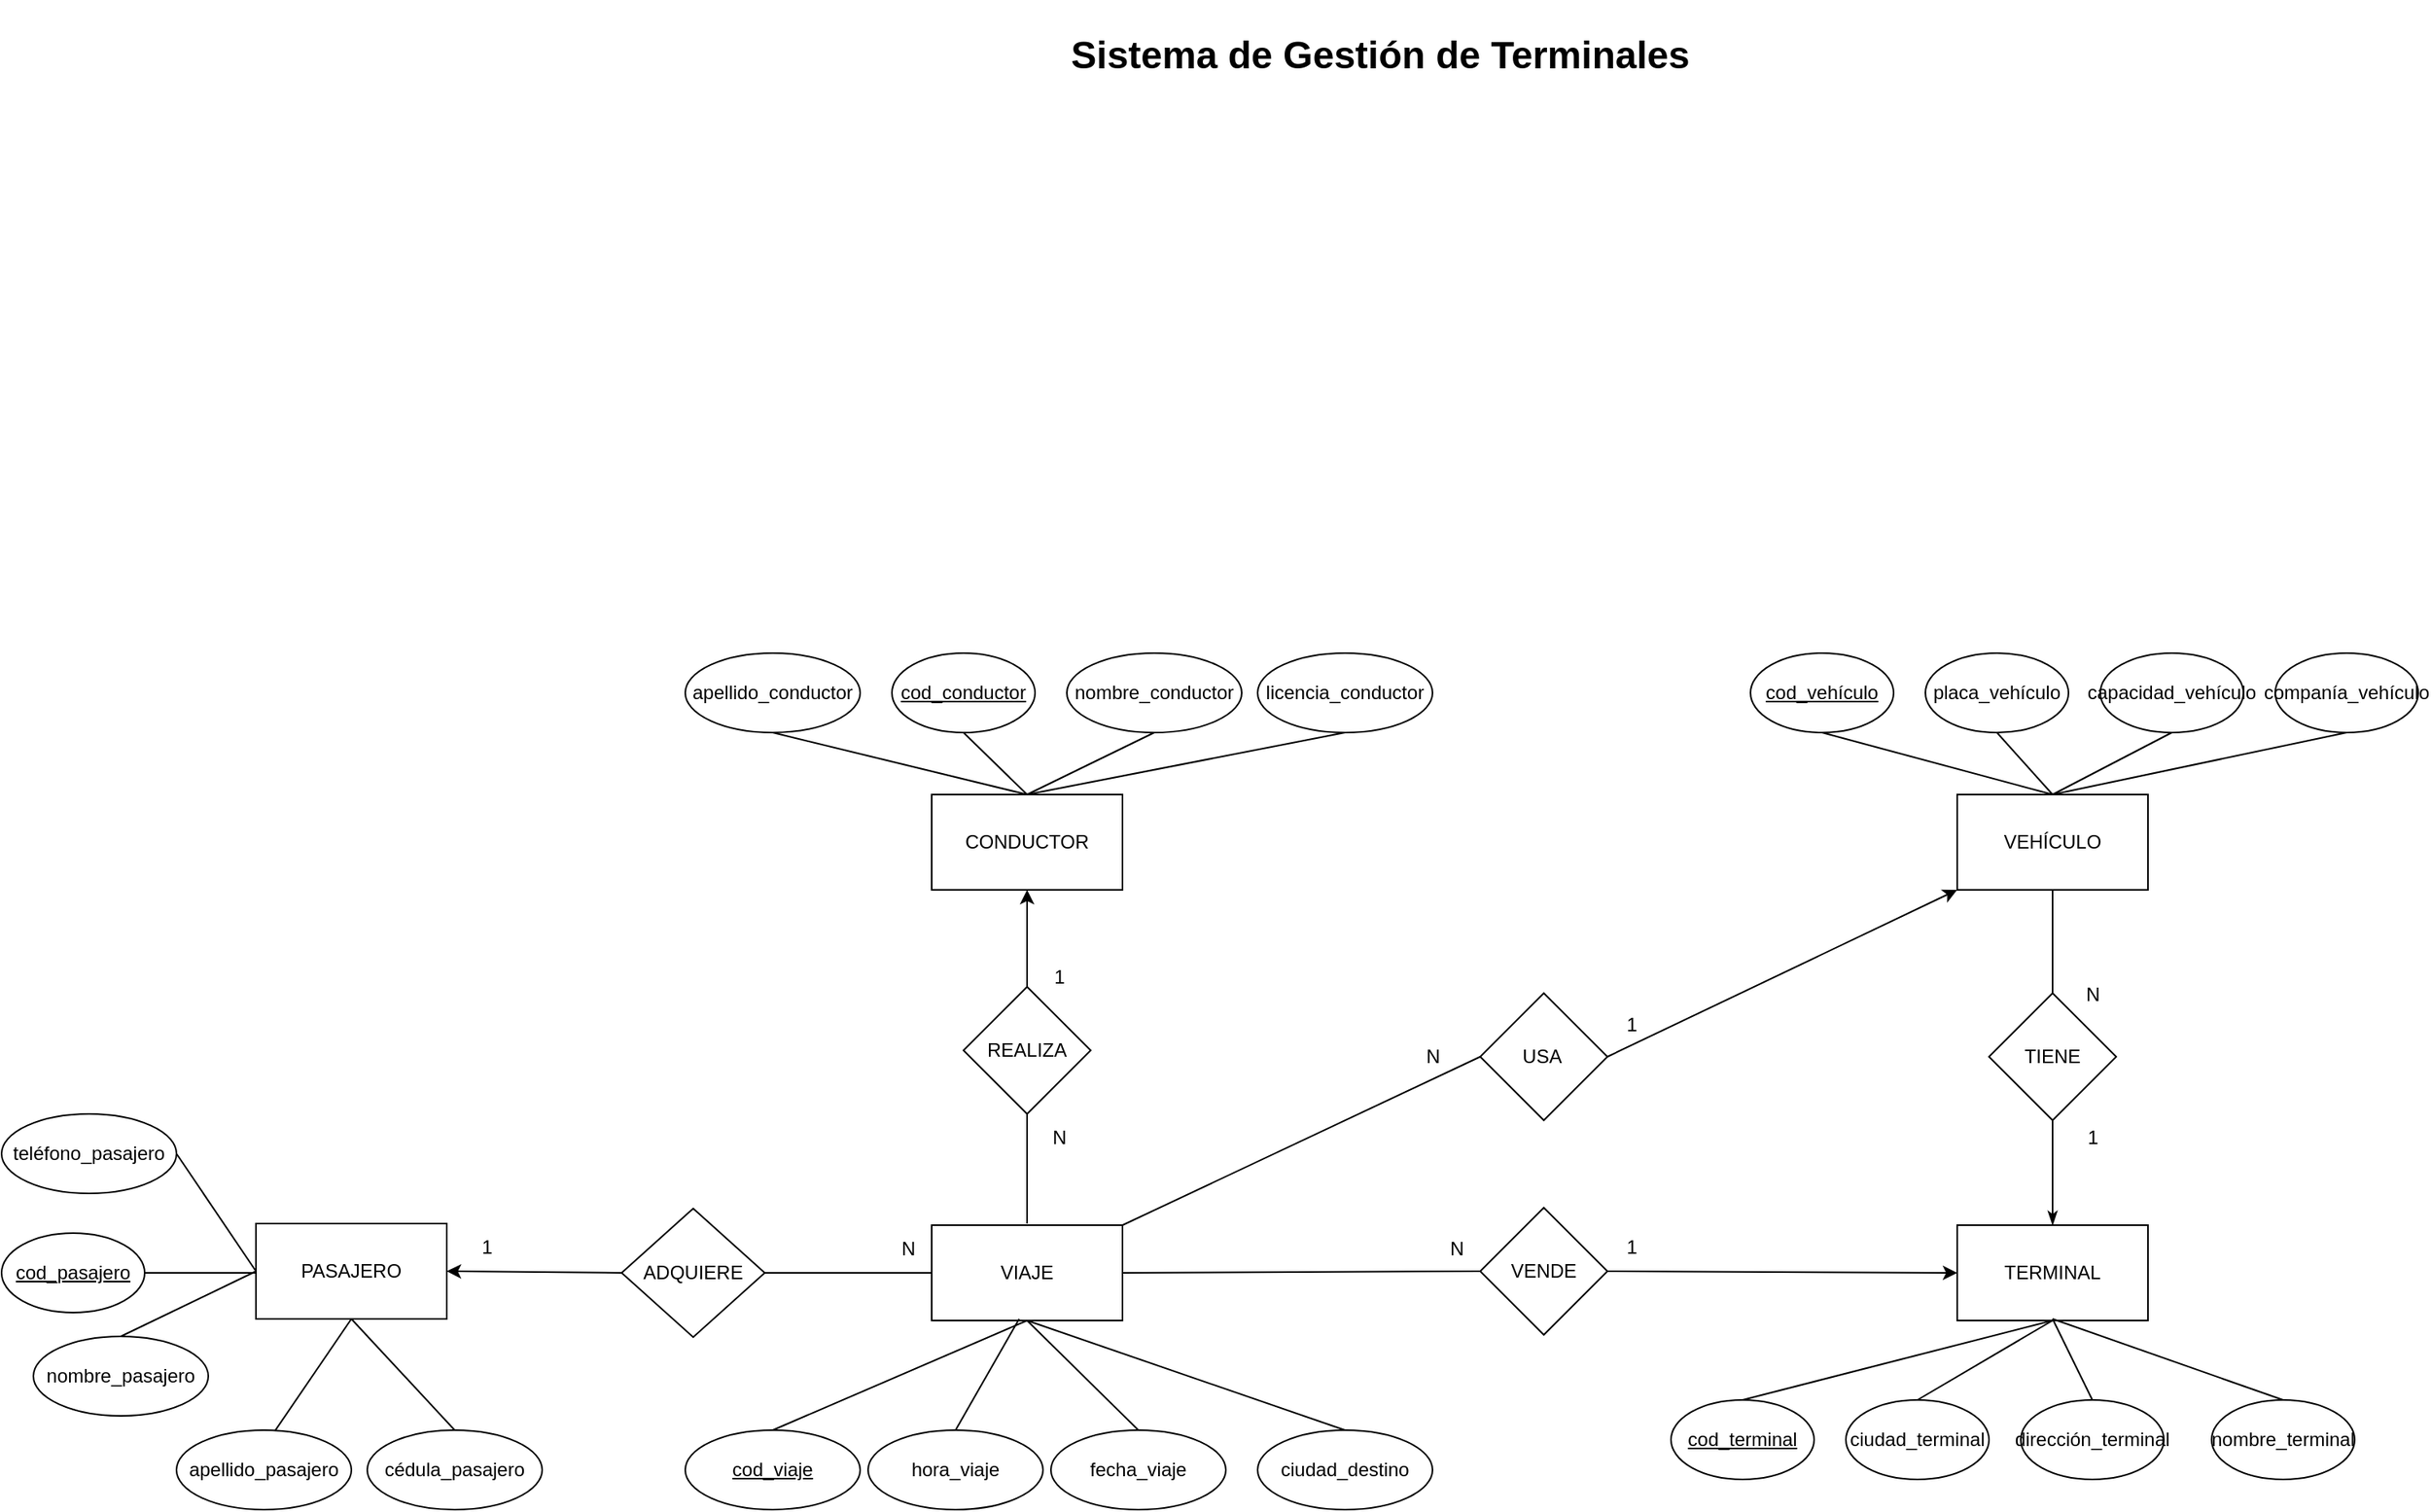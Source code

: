 <mxfile>
    <diagram id="1-Pj-He1f0U3Soml8h6T" name="Page-1">
        <mxGraphModel dx="1981" dy="857" grid="1" gridSize="10" guides="1" tooltips="1" connect="1" arrows="1" fold="1" page="1" pageScale="1" pageWidth="2000" pageHeight="2000" background="none" math="0" shadow="0">
            <root>
                <mxCell id="0"/>
                <mxCell id="1" parent="0"/>
                <mxCell id="3" value="&lt;h1&gt;&lt;b&gt;Sistema de Gestión de Terminales&amp;nbsp;&lt;/b&gt;&lt;/h1&gt;" style="text;html=1;align=center;verticalAlign=middle;resizable=0;points=[];autosize=1;strokeColor=none;fillColor=none;" parent="1" vertex="1">
                    <mxGeometry x="760" y="170" width="420" height="70" as="geometry"/>
                </mxCell>
                <mxCell id="4" value="VEHÍCULO" style="rounded=0;whiteSpace=wrap;html=1;" parent="1" vertex="1">
                    <mxGeometry x="1330" y="670" width="120" height="60" as="geometry"/>
                </mxCell>
                <mxCell id="38" style="edgeStyle=none;html=1;exitX=0.5;exitY=0;exitDx=0;exitDy=0;entryX=0.5;entryY=1;entryDx=0;entryDy=0;endArrow=none;endFill=0;startArrow=classicThin;startFill=1;" parent="1" source="5" target="35" edge="1">
                    <mxGeometry relative="1" as="geometry"/>
                </mxCell>
                <mxCell id="5" value="TERMINAL" style="rounded=0;whiteSpace=wrap;html=1;" parent="1" vertex="1">
                    <mxGeometry x="1330" y="941" width="120" height="60" as="geometry"/>
                </mxCell>
                <mxCell id="158" style="edgeStyle=none;html=1;exitX=0.5;exitY=0;exitDx=0;exitDy=0;entryX=0.5;entryY=1;entryDx=0;entryDy=0;endArrow=none;endFill=0;" edge="1" parent="1" source="6" target="21">
                    <mxGeometry relative="1" as="geometry"/>
                </mxCell>
                <mxCell id="159" style="edgeStyle=none;html=1;exitX=0.5;exitY=0;exitDx=0;exitDy=0;entryX=0.5;entryY=1;entryDx=0;entryDy=0;endArrow=none;endFill=0;" edge="1" parent="1" source="6" target="17">
                    <mxGeometry relative="1" as="geometry"/>
                </mxCell>
                <mxCell id="160" style="edgeStyle=none;html=1;exitX=0.5;exitY=0;exitDx=0;exitDy=0;entryX=0.5;entryY=1;entryDx=0;entryDy=0;endArrow=none;endFill=0;" edge="1" parent="1" source="6" target="20">
                    <mxGeometry relative="1" as="geometry"/>
                </mxCell>
                <mxCell id="161" style="edgeStyle=none;html=1;exitX=0.5;exitY=0;exitDx=0;exitDy=0;entryX=0.5;entryY=1;entryDx=0;entryDy=0;endArrow=none;endFill=0;" edge="1" parent="1" source="6" target="22">
                    <mxGeometry relative="1" as="geometry"/>
                </mxCell>
                <mxCell id="6" value="CONDUCTOR" style="rounded=0;whiteSpace=wrap;html=1;" parent="1" vertex="1">
                    <mxGeometry x="685" y="670" width="120" height="60" as="geometry"/>
                </mxCell>
                <mxCell id="150" style="edgeStyle=none;html=1;exitX=1;exitY=0.5;exitDx=0;exitDy=0;entryX=0;entryY=0.5;entryDx=0;entryDy=0;endArrow=none;endFill=0;" edge="1" parent="1" source="7" target="149">
                    <mxGeometry relative="1" as="geometry"/>
                </mxCell>
                <mxCell id="7" value="VIAJE" style="rounded=0;whiteSpace=wrap;html=1;" parent="1" vertex="1">
                    <mxGeometry x="685" y="941" width="120" height="60" as="geometry"/>
                </mxCell>
                <mxCell id="167" style="edgeStyle=none;html=1;exitX=0.5;exitY=0;exitDx=0;exitDy=0;entryX=0.5;entryY=1;entryDx=0;entryDy=0;endArrow=none;endFill=0;" edge="1" parent="1" source="10" target="5">
                    <mxGeometry relative="1" as="geometry"/>
                </mxCell>
                <mxCell id="10" value="&lt;u&gt;cod_terminal&lt;/u&gt;" style="ellipse;whiteSpace=wrap;html=1;" parent="1" vertex="1">
                    <mxGeometry x="1150" y="1051" width="90" height="50" as="geometry"/>
                </mxCell>
                <mxCell id="170" style="edgeStyle=none;html=1;exitX=0.5;exitY=0;exitDx=0;exitDy=0;endArrow=none;endFill=0;" edge="1" parent="1" source="11">
                    <mxGeometry relative="1" as="geometry">
                        <mxPoint x="1390" y="1000" as="targetPoint"/>
                    </mxGeometry>
                </mxCell>
                <mxCell id="11" value="nombre_terminal" style="ellipse;whiteSpace=wrap;html=1;" parent="1" vertex="1">
                    <mxGeometry x="1490" y="1051" width="90" height="50" as="geometry"/>
                </mxCell>
                <mxCell id="168" style="edgeStyle=none;html=1;exitX=0.5;exitY=0;exitDx=0;exitDy=0;entryX=0.5;entryY=1;entryDx=0;entryDy=0;endArrow=none;endFill=0;" edge="1" parent="1" source="12" target="5">
                    <mxGeometry relative="1" as="geometry"/>
                </mxCell>
                <mxCell id="12" value="ciudad_terminal" style="ellipse;whiteSpace=wrap;html=1;" parent="1" vertex="1">
                    <mxGeometry x="1260" y="1051" width="90" height="50" as="geometry"/>
                </mxCell>
                <mxCell id="169" style="edgeStyle=none;html=1;exitX=0.5;exitY=0;exitDx=0;exitDy=0;endArrow=none;endFill=0;" edge="1" parent="1" source="13">
                    <mxGeometry relative="1" as="geometry">
                        <mxPoint x="1390" y="1000" as="targetPoint"/>
                    </mxGeometry>
                </mxCell>
                <mxCell id="13" value="dirección_terminal" style="ellipse;whiteSpace=wrap;html=1;" parent="1" vertex="1">
                    <mxGeometry x="1370" y="1051" width="90" height="50" as="geometry"/>
                </mxCell>
                <mxCell id="162" style="edgeStyle=none;html=1;exitX=0.5;exitY=1;exitDx=0;exitDy=0;entryX=0.5;entryY=0;entryDx=0;entryDy=0;endArrow=none;endFill=0;" edge="1" parent="1" source="14" target="4">
                    <mxGeometry relative="1" as="geometry"/>
                </mxCell>
                <mxCell id="14" value="&lt;u&gt;cod_vehículo&lt;/u&gt;" style="ellipse;whiteSpace=wrap;html=1;" parent="1" vertex="1">
                    <mxGeometry x="1200" y="581" width="90" height="50" as="geometry"/>
                </mxCell>
                <mxCell id="165" style="edgeStyle=none;html=1;exitX=0.5;exitY=1;exitDx=0;exitDy=0;endArrow=none;endFill=0;" edge="1" parent="1" source="15">
                    <mxGeometry relative="1" as="geometry">
                        <mxPoint x="1390" y="670" as="targetPoint"/>
                    </mxGeometry>
                </mxCell>
                <mxCell id="15" value="placa_vehículo" style="ellipse;whiteSpace=wrap;html=1;" parent="1" vertex="1">
                    <mxGeometry x="1310" y="581" width="90" height="50" as="geometry"/>
                </mxCell>
                <mxCell id="17" value="&lt;u&gt;cod_conductor&lt;/u&gt;" style="ellipse;whiteSpace=wrap;html=1;" parent="1" vertex="1">
                    <mxGeometry x="660" y="581" width="90" height="50" as="geometry"/>
                </mxCell>
                <mxCell id="20" value="nombre_conductor" style="ellipse;whiteSpace=wrap;html=1;" parent="1" vertex="1">
                    <mxGeometry x="770" y="581" width="110" height="50" as="geometry"/>
                </mxCell>
                <mxCell id="21" value="apellido_conductor" style="ellipse;whiteSpace=wrap;html=1;" parent="1" vertex="1">
                    <mxGeometry x="530" y="581" width="110" height="50" as="geometry"/>
                </mxCell>
                <mxCell id="22" value="licencia_conductor&lt;span style=&quot;font-family: monospace; font-size: 0px; text-align: start; text-wrap-mode: nowrap;&quot;&gt;%3CmxGraphModel%3E%3Croot%3E%3CmxCell%20id%3D%220%22%2F%3E%3CmxCell%20id%3D%221%22%20parent%3D%220%22%2F%3E%3CmxCell%20id%3D%222%22%20value%3D%22apellido_conductor%22%20style%3D%22ellipse%3BwhiteSpace%3Dwrap%3Bhtml%3D1%3B%22%20vertex%3D%221%22%20parent%3D%221%22%3E%3CmxGeometry%20x%3D%22630%22%20y%3D%22500%22%20width%3D%22110%22%20height%3D%2250%22%20as%3D%22geometry%22%2F%3E%3C%2FmxCell%3E%3C%2Froot%3E%3C%2FmxGraphModel%3E&lt;/span&gt;" style="ellipse;whiteSpace=wrap;html=1;" parent="1" vertex="1">
                    <mxGeometry x="890" y="581" width="110" height="50" as="geometry"/>
                </mxCell>
                <mxCell id="156" style="edgeStyle=none;html=1;exitX=0.5;exitY=0;exitDx=0;exitDy=0;entryX=0.5;entryY=1;entryDx=0;entryDy=0;endArrow=none;endFill=0;" edge="1" parent="1" source="26" target="7">
                    <mxGeometry relative="1" as="geometry"/>
                </mxCell>
                <mxCell id="26" value="fecha_viaje" style="ellipse;whiteSpace=wrap;html=1;" parent="1" vertex="1">
                    <mxGeometry x="760" y="1070" width="110" height="50" as="geometry"/>
                </mxCell>
                <mxCell id="157" style="edgeStyle=none;html=1;exitX=0.5;exitY=0;exitDx=0;exitDy=0;entryX=0.5;entryY=1;entryDx=0;entryDy=0;endArrow=none;endFill=0;" edge="1" parent="1" source="27" target="7">
                    <mxGeometry relative="1" as="geometry"/>
                </mxCell>
                <mxCell id="27" value="ciudad_destino" style="ellipse;whiteSpace=wrap;html=1;" parent="1" vertex="1">
                    <mxGeometry x="890" y="1070" width="110" height="50" as="geometry"/>
                </mxCell>
                <mxCell id="107" style="edgeStyle=none;html=1;exitX=0.5;exitY=0;exitDx=0;exitDy=0;entryX=0.5;entryY=1;entryDx=0;entryDy=0;endArrow=none;endFill=0;" parent="1" source="35" target="4" edge="1">
                    <mxGeometry relative="1" as="geometry"/>
                </mxCell>
                <mxCell id="35" value="TIENE" style="rhombus;whiteSpace=wrap;html=1;" parent="1" vertex="1">
                    <mxGeometry x="1350" y="795" width="80" height="80" as="geometry"/>
                </mxCell>
                <mxCell id="143" style="edgeStyle=none;html=1;exitX=0.5;exitY=0;exitDx=0;exitDy=0;entryX=0.5;entryY=1;entryDx=0;entryDy=0;" edge="1" parent="1" source="45" target="6">
                    <mxGeometry relative="1" as="geometry"/>
                </mxCell>
                <mxCell id="144" style="edgeStyle=none;html=1;exitX=0.5;exitY=1;exitDx=0;exitDy=0;endArrow=none;endFill=0;" edge="1" parent="1" source="45">
                    <mxGeometry relative="1" as="geometry">
                        <mxPoint x="745" y="940" as="targetPoint"/>
                    </mxGeometry>
                </mxCell>
                <mxCell id="45" value="REALIZA" style="rhombus;whiteSpace=wrap;html=1;" parent="1" vertex="1">
                    <mxGeometry x="705" y="791" width="80" height="80" as="geometry"/>
                </mxCell>
                <mxCell id="52" style="edgeStyle=none;html=1;exitX=1;exitY=0.5;exitDx=0;exitDy=0;entryX=0;entryY=1;entryDx=0;entryDy=0;endArrow=classic;endFill=1;" parent="1" source="51" target="4" edge="1">
                    <mxGeometry relative="1" as="geometry"/>
                </mxCell>
                <mxCell id="106" style="edgeStyle=none;html=1;exitX=0;exitY=0.5;exitDx=0;exitDy=0;entryX=1;entryY=0;entryDx=0;entryDy=0;endArrow=none;endFill=0;" parent="1" source="51" target="7" edge="1">
                    <mxGeometry relative="1" as="geometry"/>
                </mxCell>
                <mxCell id="51" value="USA&lt;span style=&quot;white-space: pre;&quot;&gt;&#x9;&lt;/span&gt;" style="rhombus;whiteSpace=wrap;html=1;" parent="1" vertex="1">
                    <mxGeometry x="1030" y="795" width="80" height="80" as="geometry"/>
                </mxCell>
                <mxCell id="155" style="edgeStyle=none;html=1;exitX=0.5;exitY=0;exitDx=0;exitDy=0;entryX=0.5;entryY=1;entryDx=0;entryDy=0;endArrow=none;endFill=0;" edge="1" parent="1" source="79" target="7">
                    <mxGeometry relative="1" as="geometry"/>
                </mxCell>
                <mxCell id="79" value="&lt;u&gt;cod_viaje&lt;/u&gt;" style="ellipse;whiteSpace=wrap;html=1;" parent="1" vertex="1">
                    <mxGeometry x="530" y="1070" width="110" height="50" as="geometry"/>
                </mxCell>
                <mxCell id="82" value="1" style="text;html=1;align=center;verticalAlign=middle;resizable=0;points=[];autosize=1;strokeColor=none;fillColor=none;" parent="1" vertex="1">
                    <mxGeometry x="1400" y="871" width="30" height="30" as="geometry"/>
                </mxCell>
                <mxCell id="83" value="N" style="text;html=1;align=center;verticalAlign=middle;resizable=0;points=[];autosize=1;strokeColor=none;fillColor=none;" parent="1" vertex="1">
                    <mxGeometry x="1400" y="781" width="30" height="30" as="geometry"/>
                </mxCell>
                <mxCell id="88" value="N" style="text;html=1;align=center;verticalAlign=middle;resizable=0;points=[];autosize=1;strokeColor=none;fillColor=none;" parent="1" vertex="1">
                    <mxGeometry x="655" y="941" width="30" height="30" as="geometry"/>
                </mxCell>
                <mxCell id="101" value="PASAJERO" style="rounded=0;whiteSpace=wrap;html=1;" parent="1" vertex="1">
                    <mxGeometry x="260" y="940" width="120" height="60" as="geometry"/>
                </mxCell>
                <mxCell id="139" style="edgeStyle=none;html=1;exitX=0;exitY=0.5;exitDx=0;exitDy=0;entryX=1;entryY=0.5;entryDx=0;entryDy=0;" edge="1" parent="1" source="102" target="101">
                    <mxGeometry relative="1" as="geometry"/>
                </mxCell>
                <mxCell id="102" value="ADQUIERE" style="rhombus;whiteSpace=wrap;html=1;" parent="1" vertex="1">
                    <mxGeometry x="490" y="930.5" width="90" height="81" as="geometry"/>
                </mxCell>
                <mxCell id="108" style="edgeStyle=none;html=1;exitX=0;exitY=0.5;exitDx=0;exitDy=0;entryX=1;entryY=0.5;entryDx=0;entryDy=0;endArrow=none;endFill=0;startArrow=none;startFill=0;" parent="1" source="7" target="102" edge="1">
                    <mxGeometry relative="1" as="geometry">
                        <mxPoint x="570" y="790" as="sourcePoint"/>
                        <mxPoint x="360" y="790" as="targetPoint"/>
                    </mxGeometry>
                </mxCell>
                <mxCell id="110" value="1" style="text;html=1;align=center;verticalAlign=middle;resizable=0;points=[];autosize=1;strokeColor=none;fillColor=none;" parent="1" vertex="1">
                    <mxGeometry x="390" y="940" width="30" height="30" as="geometry"/>
                </mxCell>
                <mxCell id="111" value="&lt;u&gt;cod_pasajero&lt;/u&gt;" style="ellipse;whiteSpace=wrap;html=1;" parent="1" vertex="1">
                    <mxGeometry x="100" y="946" width="90" height="50" as="geometry"/>
                </mxCell>
                <mxCell id="112" value="nombre_pasajero" style="ellipse;whiteSpace=wrap;html=1;" parent="1" vertex="1">
                    <mxGeometry x="120" y="1011" width="110" height="50" as="geometry"/>
                </mxCell>
                <mxCell id="114" value="apellido_pasajero" style="ellipse;whiteSpace=wrap;html=1;" parent="1" vertex="1">
                    <mxGeometry x="210" y="1070" width="110" height="50" as="geometry"/>
                </mxCell>
                <mxCell id="115" value="cédula_pasajero" style="ellipse;whiteSpace=wrap;html=1;" parent="1" vertex="1">
                    <mxGeometry x="330" y="1070" width="110" height="50" as="geometry"/>
                </mxCell>
                <mxCell id="117" style="edgeStyle=none;html=1;exitX=0.564;exitY=0.006;exitDx=0;exitDy=0;endArrow=none;endFill=0;exitPerimeter=0;entryX=0.5;entryY=1;entryDx=0;entryDy=0;" parent="1" source="114" target="101" edge="1">
                    <mxGeometry relative="1" as="geometry">
                        <mxPoint x="270" y="1061" as="sourcePoint"/>
                        <mxPoint x="298" y="1010" as="targetPoint"/>
                    </mxGeometry>
                </mxCell>
                <mxCell id="118" style="edgeStyle=none;html=1;exitX=0.5;exitY=0;exitDx=0;exitDy=0;endArrow=none;endFill=0;entryX=0.5;entryY=1;entryDx=0;entryDy=0;" parent="1" source="115" target="101" edge="1">
                    <mxGeometry relative="1" as="geometry">
                        <mxPoint x="282" y="1080" as="sourcePoint"/>
                        <mxPoint x="330" y="1010" as="targetPoint"/>
                    </mxGeometry>
                </mxCell>
                <mxCell id="119" style="edgeStyle=none;html=1;exitX=0.5;exitY=0;exitDx=0;exitDy=0;entryX=0;entryY=0.5;entryDx=0;entryDy=0;endArrow=none;endFill=0;" parent="1" source="112" target="101" edge="1">
                    <mxGeometry relative="1" as="geometry">
                        <mxPoint x="292" y="1090" as="sourcePoint"/>
                        <mxPoint x="340" y="1021" as="targetPoint"/>
                    </mxGeometry>
                </mxCell>
                <mxCell id="120" style="edgeStyle=none;html=1;exitX=1;exitY=0.5;exitDx=0;exitDy=0;entryX=0.5;entryY=1;entryDx=0;entryDy=0;endArrow=none;endFill=0;" parent="1" source="111" edge="1">
                    <mxGeometry relative="1" as="geometry">
                        <mxPoint x="212" y="1040" as="sourcePoint"/>
                        <mxPoint x="260" y="971" as="targetPoint"/>
                    </mxGeometry>
                </mxCell>
                <mxCell id="130" value="1" style="text;html=1;align=center;verticalAlign=middle;resizable=0;points=[];autosize=1;strokeColor=none;fillColor=none;" parent="1" vertex="1">
                    <mxGeometry x="1110" y="800" width="30" height="30" as="geometry"/>
                </mxCell>
                <mxCell id="131" value="N" style="text;html=1;align=center;verticalAlign=middle;resizable=0;points=[];autosize=1;strokeColor=none;fillColor=none;" parent="1" vertex="1">
                    <mxGeometry x="985" y="820" width="30" height="30" as="geometry"/>
                </mxCell>
                <mxCell id="164" style="edgeStyle=none;html=1;exitX=0.5;exitY=1;exitDx=0;exitDy=0;entryX=0.5;entryY=0;entryDx=0;entryDy=0;endArrow=none;endFill=0;" edge="1" parent="1" source="132" target="4">
                    <mxGeometry relative="1" as="geometry"/>
                </mxCell>
                <mxCell id="132" value="capacidad_vehículo" style="ellipse;whiteSpace=wrap;html=1;" vertex="1" parent="1">
                    <mxGeometry x="1420" y="581" width="90" height="50" as="geometry"/>
                </mxCell>
                <mxCell id="166" style="edgeStyle=none;html=1;exitX=0.5;exitY=1;exitDx=0;exitDy=0;entryX=0.5;entryY=0;entryDx=0;entryDy=0;endArrow=none;endFill=0;" edge="1" parent="1" source="134" target="4">
                    <mxGeometry relative="1" as="geometry"/>
                </mxCell>
                <mxCell id="134" value="companía_vehículo" style="ellipse;whiteSpace=wrap;html=1;" vertex="1" parent="1">
                    <mxGeometry x="1530" y="581" width="90" height="50" as="geometry"/>
                </mxCell>
                <mxCell id="138" style="edgeStyle=none;html=1;exitX=1;exitY=0.5;exitDx=0;exitDy=0;startArrow=none;startFill=0;endArrow=none;endFill=0;" edge="1" parent="1" source="137">
                    <mxGeometry relative="1" as="geometry">
                        <mxPoint x="260" y="970" as="targetPoint"/>
                    </mxGeometry>
                </mxCell>
                <mxCell id="137" value="teléfono_pasajero" style="ellipse;whiteSpace=wrap;html=1;" vertex="1" parent="1">
                    <mxGeometry x="100" y="871" width="110" height="50" as="geometry"/>
                </mxCell>
                <mxCell id="145" value="N" style="text;html=1;align=center;verticalAlign=middle;resizable=0;points=[];autosize=1;strokeColor=none;fillColor=none;" vertex="1" parent="1">
                    <mxGeometry x="750" y="871" width="30" height="30" as="geometry"/>
                </mxCell>
                <mxCell id="146" value="1" style="text;html=1;align=center;verticalAlign=middle;resizable=0;points=[];autosize=1;strokeColor=none;fillColor=none;" vertex="1" parent="1">
                    <mxGeometry x="750" y="770" width="30" height="30" as="geometry"/>
                </mxCell>
                <mxCell id="151" style="edgeStyle=none;html=1;exitX=1;exitY=0.5;exitDx=0;exitDy=0;entryX=0;entryY=0.5;entryDx=0;entryDy=0;" edge="1" parent="1" source="149" target="5">
                    <mxGeometry relative="1" as="geometry"/>
                </mxCell>
                <mxCell id="149" value="VENDE" style="rhombus;whiteSpace=wrap;html=1;" vertex="1" parent="1">
                    <mxGeometry x="1030" y="930" width="80" height="80" as="geometry"/>
                </mxCell>
                <mxCell id="152" value="N" style="text;html=1;align=center;verticalAlign=middle;resizable=0;points=[];autosize=1;strokeColor=none;fillColor=none;" vertex="1" parent="1">
                    <mxGeometry x="1000" y="941" width="30" height="30" as="geometry"/>
                </mxCell>
                <mxCell id="153" value="1" style="text;html=1;align=center;verticalAlign=middle;resizable=0;points=[];autosize=1;strokeColor=none;fillColor=none;" vertex="1" parent="1">
                    <mxGeometry x="1110" y="940" width="30" height="30" as="geometry"/>
                </mxCell>
                <mxCell id="173" style="edgeStyle=none;html=1;exitX=0.5;exitY=0;exitDx=0;exitDy=0;endArrow=none;endFill=0;" edge="1" parent="1" source="172">
                    <mxGeometry relative="1" as="geometry">
                        <mxPoint x="740" y="1000" as="targetPoint"/>
                    </mxGeometry>
                </mxCell>
                <mxCell id="172" value="hora_viaje" style="ellipse;whiteSpace=wrap;html=1;" vertex="1" parent="1">
                    <mxGeometry x="645" y="1070" width="110" height="50" as="geometry"/>
                </mxCell>
            </root>
        </mxGraphModel>
    </diagram>
</mxfile>